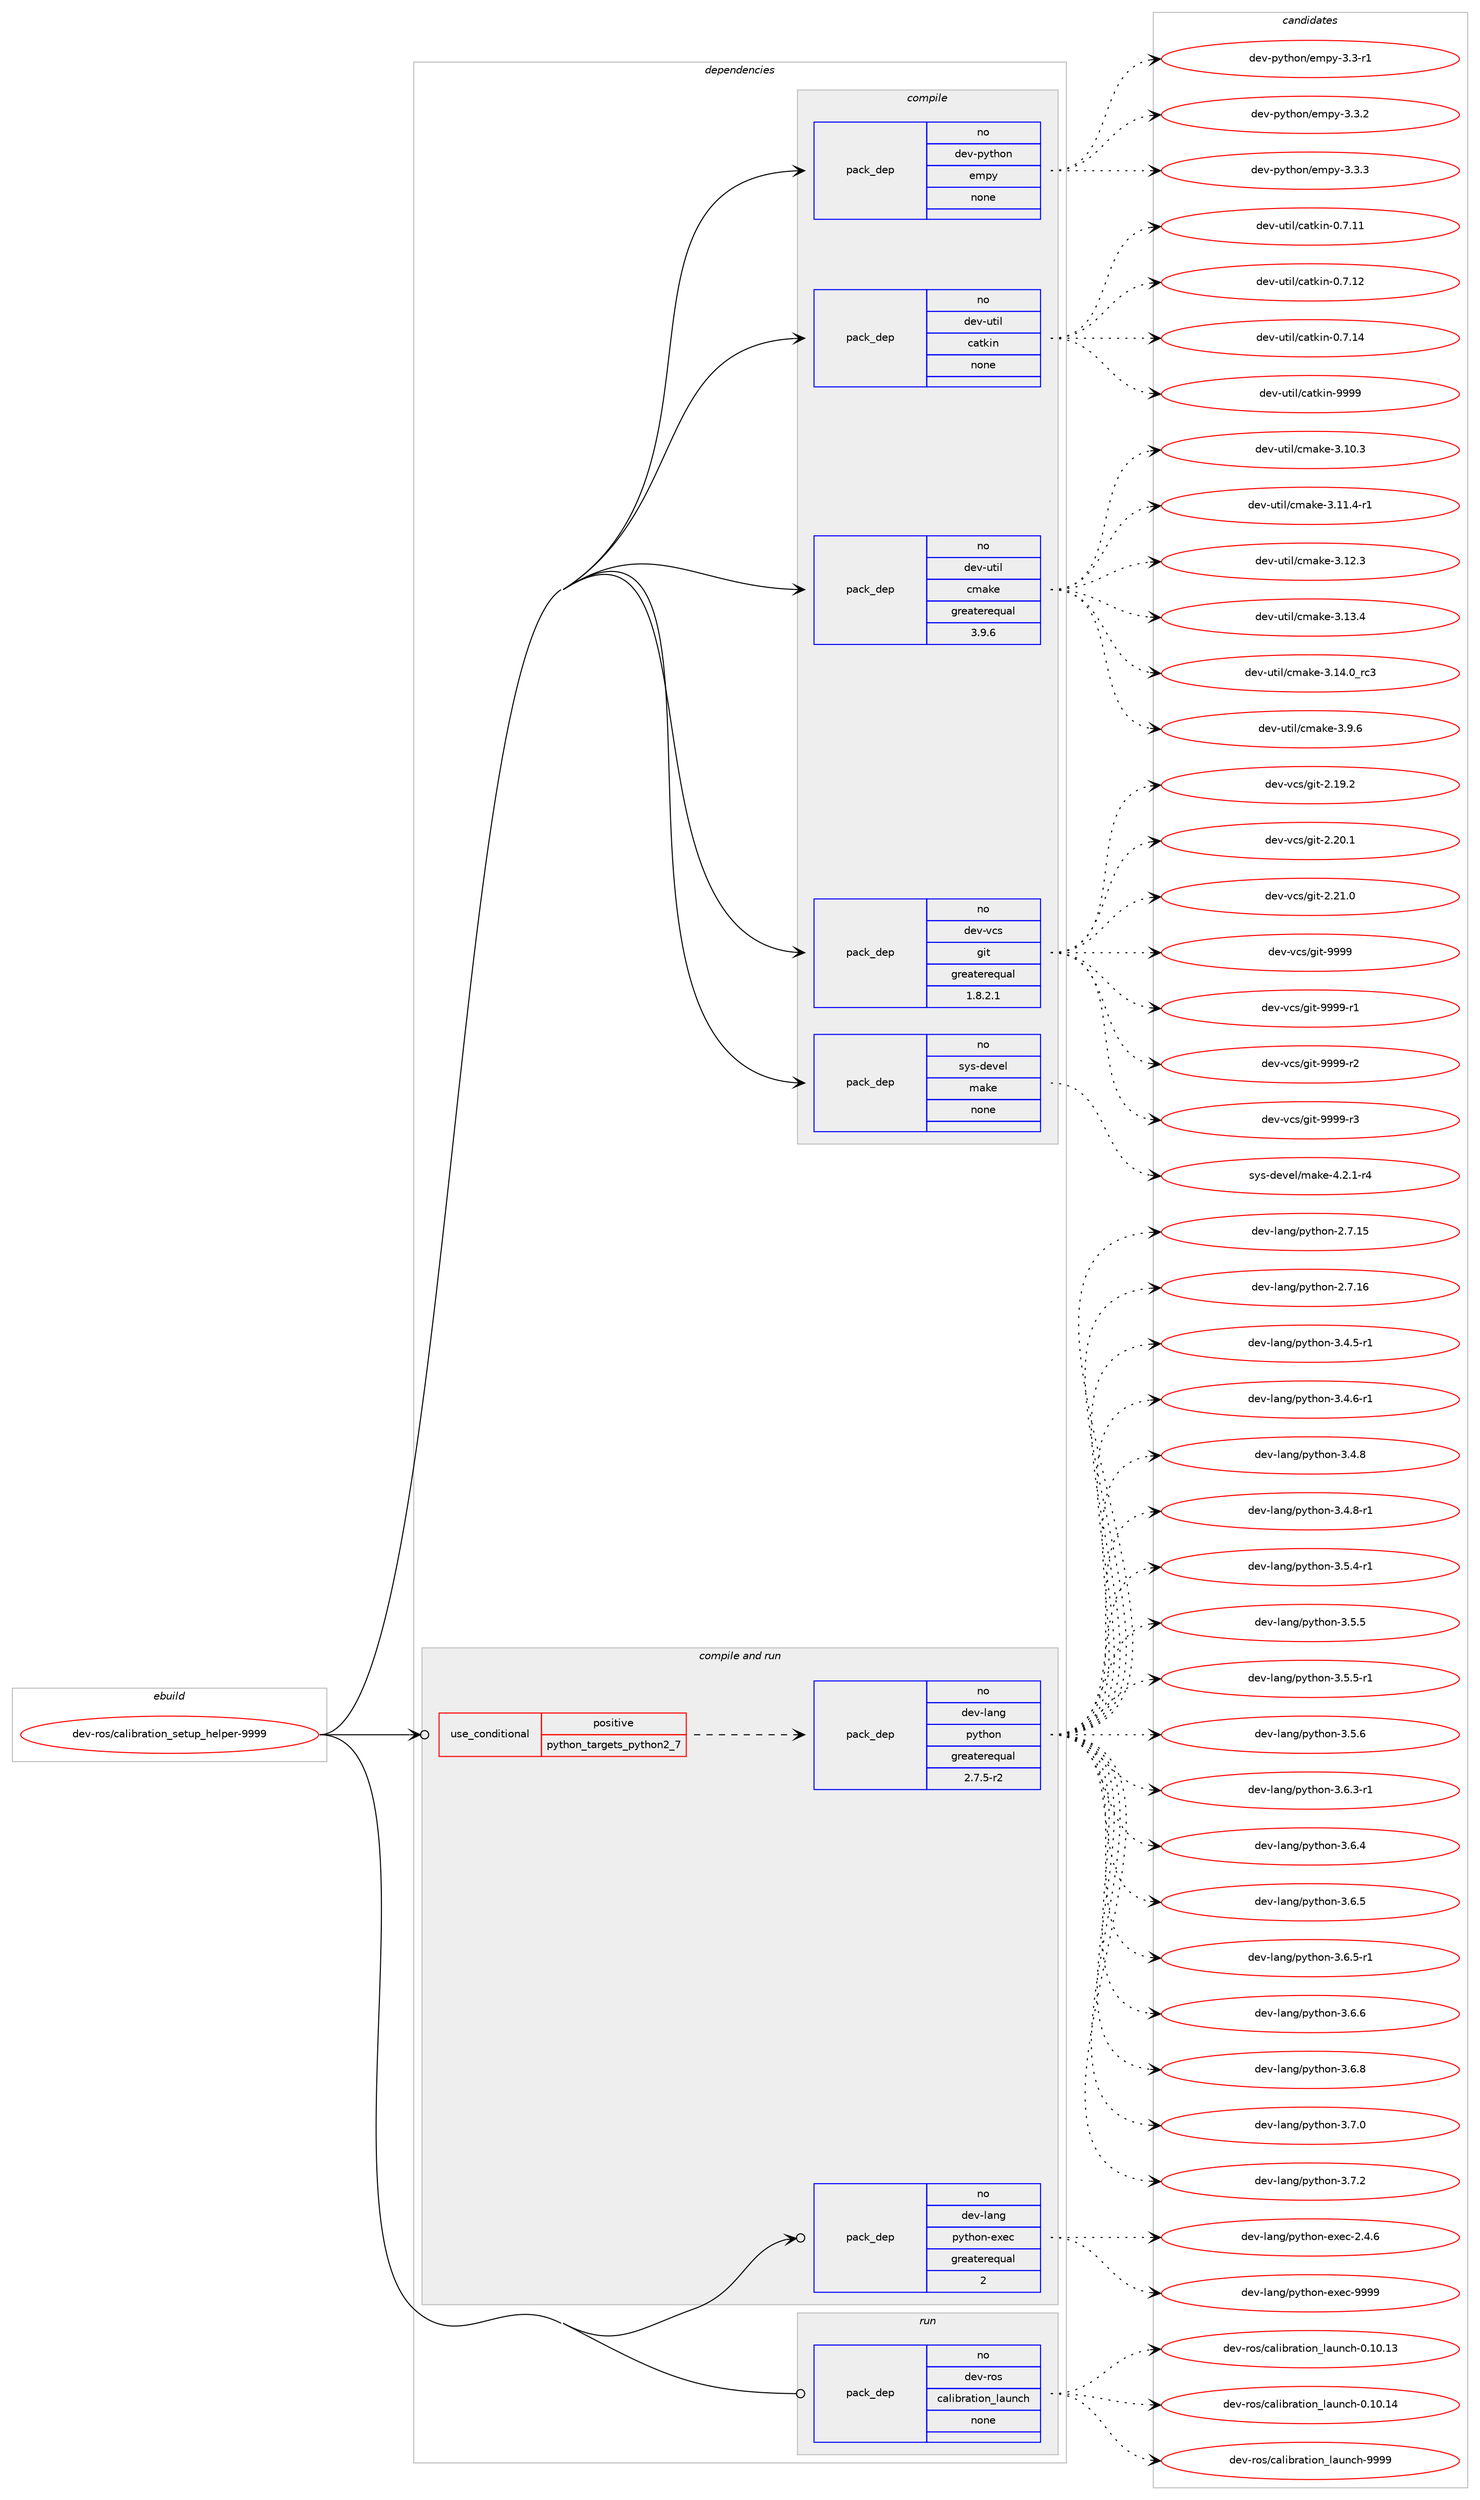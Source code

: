 digraph prolog {

# *************
# Graph options
# *************

newrank=true;
concentrate=true;
compound=true;
graph [rankdir=LR,fontname=Helvetica,fontsize=10,ranksep=1.5];#, ranksep=2.5, nodesep=0.2];
edge  [arrowhead=vee];
node  [fontname=Helvetica,fontsize=10];

# **********
# The ebuild
# **********

subgraph cluster_leftcol {
color=gray;
rank=same;
label=<<i>ebuild</i>>;
id [label="dev-ros/calibration_setup_helper-9999", color=red, width=4, href="../dev-ros/calibration_setup_helper-9999.svg"];
}

# ****************
# The dependencies
# ****************

subgraph cluster_midcol {
color=gray;
label=<<i>dependencies</i>>;
subgraph cluster_compile {
fillcolor="#eeeeee";
style=filled;
label=<<i>compile</i>>;
subgraph pack1041198 {
dependency1452585 [label=<<TABLE BORDER="0" CELLBORDER="1" CELLSPACING="0" CELLPADDING="4" WIDTH="220"><TR><TD ROWSPAN="6" CELLPADDING="30">pack_dep</TD></TR><TR><TD WIDTH="110">no</TD></TR><TR><TD>dev-python</TD></TR><TR><TD>empy</TD></TR><TR><TD>none</TD></TR><TR><TD></TD></TR></TABLE>>, shape=none, color=blue];
}
id:e -> dependency1452585:w [weight=20,style="solid",arrowhead="vee"];
subgraph pack1041199 {
dependency1452586 [label=<<TABLE BORDER="0" CELLBORDER="1" CELLSPACING="0" CELLPADDING="4" WIDTH="220"><TR><TD ROWSPAN="6" CELLPADDING="30">pack_dep</TD></TR><TR><TD WIDTH="110">no</TD></TR><TR><TD>dev-util</TD></TR><TR><TD>catkin</TD></TR><TR><TD>none</TD></TR><TR><TD></TD></TR></TABLE>>, shape=none, color=blue];
}
id:e -> dependency1452586:w [weight=20,style="solid",arrowhead="vee"];
subgraph pack1041200 {
dependency1452587 [label=<<TABLE BORDER="0" CELLBORDER="1" CELLSPACING="0" CELLPADDING="4" WIDTH="220"><TR><TD ROWSPAN="6" CELLPADDING="30">pack_dep</TD></TR><TR><TD WIDTH="110">no</TD></TR><TR><TD>dev-util</TD></TR><TR><TD>cmake</TD></TR><TR><TD>greaterequal</TD></TR><TR><TD>3.9.6</TD></TR></TABLE>>, shape=none, color=blue];
}
id:e -> dependency1452587:w [weight=20,style="solid",arrowhead="vee"];
subgraph pack1041201 {
dependency1452588 [label=<<TABLE BORDER="0" CELLBORDER="1" CELLSPACING="0" CELLPADDING="4" WIDTH="220"><TR><TD ROWSPAN="6" CELLPADDING="30">pack_dep</TD></TR><TR><TD WIDTH="110">no</TD></TR><TR><TD>dev-vcs</TD></TR><TR><TD>git</TD></TR><TR><TD>greaterequal</TD></TR><TR><TD>1.8.2.1</TD></TR></TABLE>>, shape=none, color=blue];
}
id:e -> dependency1452588:w [weight=20,style="solid",arrowhead="vee"];
subgraph pack1041202 {
dependency1452589 [label=<<TABLE BORDER="0" CELLBORDER="1" CELLSPACING="0" CELLPADDING="4" WIDTH="220"><TR><TD ROWSPAN="6" CELLPADDING="30">pack_dep</TD></TR><TR><TD WIDTH="110">no</TD></TR><TR><TD>sys-devel</TD></TR><TR><TD>make</TD></TR><TR><TD>none</TD></TR><TR><TD></TD></TR></TABLE>>, shape=none, color=blue];
}
id:e -> dependency1452589:w [weight=20,style="solid",arrowhead="vee"];
}
subgraph cluster_compileandrun {
fillcolor="#eeeeee";
style=filled;
label=<<i>compile and run</i>>;
subgraph cond388007 {
dependency1452590 [label=<<TABLE BORDER="0" CELLBORDER="1" CELLSPACING="0" CELLPADDING="4"><TR><TD ROWSPAN="3" CELLPADDING="10">use_conditional</TD></TR><TR><TD>positive</TD></TR><TR><TD>python_targets_python2_7</TD></TR></TABLE>>, shape=none, color=red];
subgraph pack1041203 {
dependency1452591 [label=<<TABLE BORDER="0" CELLBORDER="1" CELLSPACING="0" CELLPADDING="4" WIDTH="220"><TR><TD ROWSPAN="6" CELLPADDING="30">pack_dep</TD></TR><TR><TD WIDTH="110">no</TD></TR><TR><TD>dev-lang</TD></TR><TR><TD>python</TD></TR><TR><TD>greaterequal</TD></TR><TR><TD>2.7.5-r2</TD></TR></TABLE>>, shape=none, color=blue];
}
dependency1452590:e -> dependency1452591:w [weight=20,style="dashed",arrowhead="vee"];
}
id:e -> dependency1452590:w [weight=20,style="solid",arrowhead="odotvee"];
subgraph pack1041204 {
dependency1452592 [label=<<TABLE BORDER="0" CELLBORDER="1" CELLSPACING="0" CELLPADDING="4" WIDTH="220"><TR><TD ROWSPAN="6" CELLPADDING="30">pack_dep</TD></TR><TR><TD WIDTH="110">no</TD></TR><TR><TD>dev-lang</TD></TR><TR><TD>python-exec</TD></TR><TR><TD>greaterequal</TD></TR><TR><TD>2</TD></TR></TABLE>>, shape=none, color=blue];
}
id:e -> dependency1452592:w [weight=20,style="solid",arrowhead="odotvee"];
}
subgraph cluster_run {
fillcolor="#eeeeee";
style=filled;
label=<<i>run</i>>;
subgraph pack1041205 {
dependency1452593 [label=<<TABLE BORDER="0" CELLBORDER="1" CELLSPACING="0" CELLPADDING="4" WIDTH="220"><TR><TD ROWSPAN="6" CELLPADDING="30">pack_dep</TD></TR><TR><TD WIDTH="110">no</TD></TR><TR><TD>dev-ros</TD></TR><TR><TD>calibration_launch</TD></TR><TR><TD>none</TD></TR><TR><TD></TD></TR></TABLE>>, shape=none, color=blue];
}
id:e -> dependency1452593:w [weight=20,style="solid",arrowhead="odot"];
}
}

# **************
# The candidates
# **************

subgraph cluster_choices {
rank=same;
color=gray;
label=<<i>candidates</i>>;

subgraph choice1041198 {
color=black;
nodesep=1;
choice1001011184511212111610411111047101109112121455146514511449 [label="dev-python/empy-3.3-r1", color=red, width=4,href="../dev-python/empy-3.3-r1.svg"];
choice1001011184511212111610411111047101109112121455146514650 [label="dev-python/empy-3.3.2", color=red, width=4,href="../dev-python/empy-3.3.2.svg"];
choice1001011184511212111610411111047101109112121455146514651 [label="dev-python/empy-3.3.3", color=red, width=4,href="../dev-python/empy-3.3.3.svg"];
dependency1452585:e -> choice1001011184511212111610411111047101109112121455146514511449:w [style=dotted,weight="100"];
dependency1452585:e -> choice1001011184511212111610411111047101109112121455146514650:w [style=dotted,weight="100"];
dependency1452585:e -> choice1001011184511212111610411111047101109112121455146514651:w [style=dotted,weight="100"];
}
subgraph choice1041199 {
color=black;
nodesep=1;
choice1001011184511711610510847999711610710511045484655464949 [label="dev-util/catkin-0.7.11", color=red, width=4,href="../dev-util/catkin-0.7.11.svg"];
choice1001011184511711610510847999711610710511045484655464950 [label="dev-util/catkin-0.7.12", color=red, width=4,href="../dev-util/catkin-0.7.12.svg"];
choice1001011184511711610510847999711610710511045484655464952 [label="dev-util/catkin-0.7.14", color=red, width=4,href="../dev-util/catkin-0.7.14.svg"];
choice100101118451171161051084799971161071051104557575757 [label="dev-util/catkin-9999", color=red, width=4,href="../dev-util/catkin-9999.svg"];
dependency1452586:e -> choice1001011184511711610510847999711610710511045484655464949:w [style=dotted,weight="100"];
dependency1452586:e -> choice1001011184511711610510847999711610710511045484655464950:w [style=dotted,weight="100"];
dependency1452586:e -> choice1001011184511711610510847999711610710511045484655464952:w [style=dotted,weight="100"];
dependency1452586:e -> choice100101118451171161051084799971161071051104557575757:w [style=dotted,weight="100"];
}
subgraph choice1041200 {
color=black;
nodesep=1;
choice1001011184511711610510847991099710710145514649484651 [label="dev-util/cmake-3.10.3", color=red, width=4,href="../dev-util/cmake-3.10.3.svg"];
choice10010111845117116105108479910997107101455146494946524511449 [label="dev-util/cmake-3.11.4-r1", color=red, width=4,href="../dev-util/cmake-3.11.4-r1.svg"];
choice1001011184511711610510847991099710710145514649504651 [label="dev-util/cmake-3.12.3", color=red, width=4,href="../dev-util/cmake-3.12.3.svg"];
choice1001011184511711610510847991099710710145514649514652 [label="dev-util/cmake-3.13.4", color=red, width=4,href="../dev-util/cmake-3.13.4.svg"];
choice1001011184511711610510847991099710710145514649524648951149951 [label="dev-util/cmake-3.14.0_rc3", color=red, width=4,href="../dev-util/cmake-3.14.0_rc3.svg"];
choice10010111845117116105108479910997107101455146574654 [label="dev-util/cmake-3.9.6", color=red, width=4,href="../dev-util/cmake-3.9.6.svg"];
dependency1452587:e -> choice1001011184511711610510847991099710710145514649484651:w [style=dotted,weight="100"];
dependency1452587:e -> choice10010111845117116105108479910997107101455146494946524511449:w [style=dotted,weight="100"];
dependency1452587:e -> choice1001011184511711610510847991099710710145514649504651:w [style=dotted,weight="100"];
dependency1452587:e -> choice1001011184511711610510847991099710710145514649514652:w [style=dotted,weight="100"];
dependency1452587:e -> choice1001011184511711610510847991099710710145514649524648951149951:w [style=dotted,weight="100"];
dependency1452587:e -> choice10010111845117116105108479910997107101455146574654:w [style=dotted,weight="100"];
}
subgraph choice1041201 {
color=black;
nodesep=1;
choice10010111845118991154710310511645504649574650 [label="dev-vcs/git-2.19.2", color=red, width=4,href="../dev-vcs/git-2.19.2.svg"];
choice10010111845118991154710310511645504650484649 [label="dev-vcs/git-2.20.1", color=red, width=4,href="../dev-vcs/git-2.20.1.svg"];
choice10010111845118991154710310511645504650494648 [label="dev-vcs/git-2.21.0", color=red, width=4,href="../dev-vcs/git-2.21.0.svg"];
choice1001011184511899115471031051164557575757 [label="dev-vcs/git-9999", color=red, width=4,href="../dev-vcs/git-9999.svg"];
choice10010111845118991154710310511645575757574511449 [label="dev-vcs/git-9999-r1", color=red, width=4,href="../dev-vcs/git-9999-r1.svg"];
choice10010111845118991154710310511645575757574511450 [label="dev-vcs/git-9999-r2", color=red, width=4,href="../dev-vcs/git-9999-r2.svg"];
choice10010111845118991154710310511645575757574511451 [label="dev-vcs/git-9999-r3", color=red, width=4,href="../dev-vcs/git-9999-r3.svg"];
dependency1452588:e -> choice10010111845118991154710310511645504649574650:w [style=dotted,weight="100"];
dependency1452588:e -> choice10010111845118991154710310511645504650484649:w [style=dotted,weight="100"];
dependency1452588:e -> choice10010111845118991154710310511645504650494648:w [style=dotted,weight="100"];
dependency1452588:e -> choice1001011184511899115471031051164557575757:w [style=dotted,weight="100"];
dependency1452588:e -> choice10010111845118991154710310511645575757574511449:w [style=dotted,weight="100"];
dependency1452588:e -> choice10010111845118991154710310511645575757574511450:w [style=dotted,weight="100"];
dependency1452588:e -> choice10010111845118991154710310511645575757574511451:w [style=dotted,weight="100"];
}
subgraph choice1041202 {
color=black;
nodesep=1;
choice1151211154510010111810110847109971071014552465046494511452 [label="sys-devel/make-4.2.1-r4", color=red, width=4,href="../sys-devel/make-4.2.1-r4.svg"];
dependency1452589:e -> choice1151211154510010111810110847109971071014552465046494511452:w [style=dotted,weight="100"];
}
subgraph choice1041203 {
color=black;
nodesep=1;
choice10010111845108971101034711212111610411111045504655464953 [label="dev-lang/python-2.7.15", color=red, width=4,href="../dev-lang/python-2.7.15.svg"];
choice10010111845108971101034711212111610411111045504655464954 [label="dev-lang/python-2.7.16", color=red, width=4,href="../dev-lang/python-2.7.16.svg"];
choice1001011184510897110103471121211161041111104551465246534511449 [label="dev-lang/python-3.4.5-r1", color=red, width=4,href="../dev-lang/python-3.4.5-r1.svg"];
choice1001011184510897110103471121211161041111104551465246544511449 [label="dev-lang/python-3.4.6-r1", color=red, width=4,href="../dev-lang/python-3.4.6-r1.svg"];
choice100101118451089711010347112121116104111110455146524656 [label="dev-lang/python-3.4.8", color=red, width=4,href="../dev-lang/python-3.4.8.svg"];
choice1001011184510897110103471121211161041111104551465246564511449 [label="dev-lang/python-3.4.8-r1", color=red, width=4,href="../dev-lang/python-3.4.8-r1.svg"];
choice1001011184510897110103471121211161041111104551465346524511449 [label="dev-lang/python-3.5.4-r1", color=red, width=4,href="../dev-lang/python-3.5.4-r1.svg"];
choice100101118451089711010347112121116104111110455146534653 [label="dev-lang/python-3.5.5", color=red, width=4,href="../dev-lang/python-3.5.5.svg"];
choice1001011184510897110103471121211161041111104551465346534511449 [label="dev-lang/python-3.5.5-r1", color=red, width=4,href="../dev-lang/python-3.5.5-r1.svg"];
choice100101118451089711010347112121116104111110455146534654 [label="dev-lang/python-3.5.6", color=red, width=4,href="../dev-lang/python-3.5.6.svg"];
choice1001011184510897110103471121211161041111104551465446514511449 [label="dev-lang/python-3.6.3-r1", color=red, width=4,href="../dev-lang/python-3.6.3-r1.svg"];
choice100101118451089711010347112121116104111110455146544652 [label="dev-lang/python-3.6.4", color=red, width=4,href="../dev-lang/python-3.6.4.svg"];
choice100101118451089711010347112121116104111110455146544653 [label="dev-lang/python-3.6.5", color=red, width=4,href="../dev-lang/python-3.6.5.svg"];
choice1001011184510897110103471121211161041111104551465446534511449 [label="dev-lang/python-3.6.5-r1", color=red, width=4,href="../dev-lang/python-3.6.5-r1.svg"];
choice100101118451089711010347112121116104111110455146544654 [label="dev-lang/python-3.6.6", color=red, width=4,href="../dev-lang/python-3.6.6.svg"];
choice100101118451089711010347112121116104111110455146544656 [label="dev-lang/python-3.6.8", color=red, width=4,href="../dev-lang/python-3.6.8.svg"];
choice100101118451089711010347112121116104111110455146554648 [label="dev-lang/python-3.7.0", color=red, width=4,href="../dev-lang/python-3.7.0.svg"];
choice100101118451089711010347112121116104111110455146554650 [label="dev-lang/python-3.7.2", color=red, width=4,href="../dev-lang/python-3.7.2.svg"];
dependency1452591:e -> choice10010111845108971101034711212111610411111045504655464953:w [style=dotted,weight="100"];
dependency1452591:e -> choice10010111845108971101034711212111610411111045504655464954:w [style=dotted,weight="100"];
dependency1452591:e -> choice1001011184510897110103471121211161041111104551465246534511449:w [style=dotted,weight="100"];
dependency1452591:e -> choice1001011184510897110103471121211161041111104551465246544511449:w [style=dotted,weight="100"];
dependency1452591:e -> choice100101118451089711010347112121116104111110455146524656:w [style=dotted,weight="100"];
dependency1452591:e -> choice1001011184510897110103471121211161041111104551465246564511449:w [style=dotted,weight="100"];
dependency1452591:e -> choice1001011184510897110103471121211161041111104551465346524511449:w [style=dotted,weight="100"];
dependency1452591:e -> choice100101118451089711010347112121116104111110455146534653:w [style=dotted,weight="100"];
dependency1452591:e -> choice1001011184510897110103471121211161041111104551465346534511449:w [style=dotted,weight="100"];
dependency1452591:e -> choice100101118451089711010347112121116104111110455146534654:w [style=dotted,weight="100"];
dependency1452591:e -> choice1001011184510897110103471121211161041111104551465446514511449:w [style=dotted,weight="100"];
dependency1452591:e -> choice100101118451089711010347112121116104111110455146544652:w [style=dotted,weight="100"];
dependency1452591:e -> choice100101118451089711010347112121116104111110455146544653:w [style=dotted,weight="100"];
dependency1452591:e -> choice1001011184510897110103471121211161041111104551465446534511449:w [style=dotted,weight="100"];
dependency1452591:e -> choice100101118451089711010347112121116104111110455146544654:w [style=dotted,weight="100"];
dependency1452591:e -> choice100101118451089711010347112121116104111110455146544656:w [style=dotted,weight="100"];
dependency1452591:e -> choice100101118451089711010347112121116104111110455146554648:w [style=dotted,weight="100"];
dependency1452591:e -> choice100101118451089711010347112121116104111110455146554650:w [style=dotted,weight="100"];
}
subgraph choice1041204 {
color=black;
nodesep=1;
choice1001011184510897110103471121211161041111104510112010199455046524654 [label="dev-lang/python-exec-2.4.6", color=red, width=4,href="../dev-lang/python-exec-2.4.6.svg"];
choice10010111845108971101034711212111610411111045101120101994557575757 [label="dev-lang/python-exec-9999", color=red, width=4,href="../dev-lang/python-exec-9999.svg"];
dependency1452592:e -> choice1001011184510897110103471121211161041111104510112010199455046524654:w [style=dotted,weight="100"];
dependency1452592:e -> choice10010111845108971101034711212111610411111045101120101994557575757:w [style=dotted,weight="100"];
}
subgraph choice1041205 {
color=black;
nodesep=1;
choice1001011184511411111547999710810598114971161051111109510897117110991044548464948464951 [label="dev-ros/calibration_launch-0.10.13", color=red, width=4,href="../dev-ros/calibration_launch-0.10.13.svg"];
choice1001011184511411111547999710810598114971161051111109510897117110991044548464948464952 [label="dev-ros/calibration_launch-0.10.14", color=red, width=4,href="../dev-ros/calibration_launch-0.10.14.svg"];
choice1001011184511411111547999710810598114971161051111109510897117110991044557575757 [label="dev-ros/calibration_launch-9999", color=red, width=4,href="../dev-ros/calibration_launch-9999.svg"];
dependency1452593:e -> choice1001011184511411111547999710810598114971161051111109510897117110991044548464948464951:w [style=dotted,weight="100"];
dependency1452593:e -> choice1001011184511411111547999710810598114971161051111109510897117110991044548464948464952:w [style=dotted,weight="100"];
dependency1452593:e -> choice1001011184511411111547999710810598114971161051111109510897117110991044557575757:w [style=dotted,weight="100"];
}
}

}
